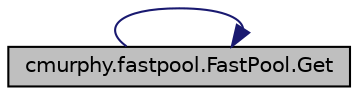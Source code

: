 digraph "cmurphy.fastpool.FastPool.Get"
{
 // LATEX_PDF_SIZE
  edge [fontname="Helvetica",fontsize="10",labelfontname="Helvetica",labelfontsize="10"];
  node [fontname="Helvetica",fontsize="10",shape=record];
  rankdir="LR";
  Node1 [label="cmurphy.fastpool.FastPool.Get",height=0.2,width=0.4,color="black", fillcolor="grey75", style="filled", fontcolor="black",tooltip="Returns the next available instance from the pool and activates it. If specified, executes a callback..."];
  Node1 -> Node1 [color="midnightblue",fontsize="10",style="solid",fontname="Helvetica"];
}
